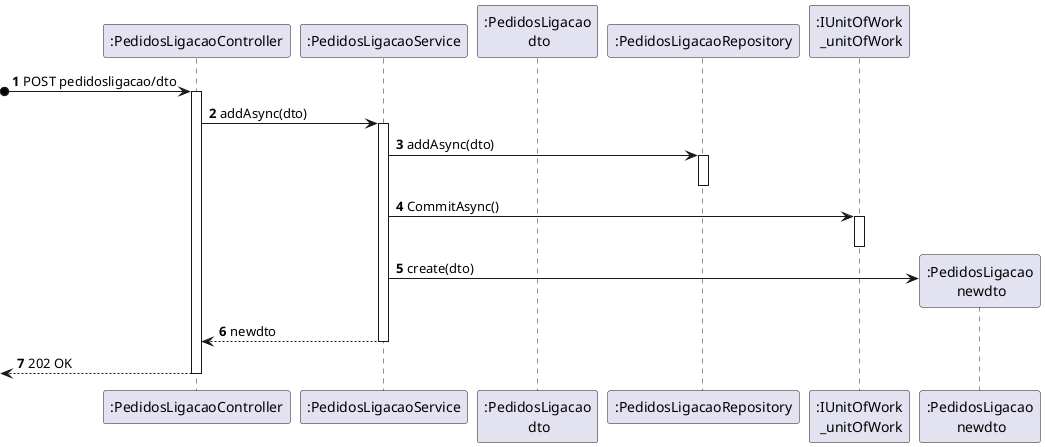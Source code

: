 @startuml
autonumber

participant ":PedidosLigacaoController" as CONTROLLER
participant ":PedidosLigacaoService" as SERVICE

participant ":PedidosLigacao\n dto" as DTO

participant ":PedidosLigacaoRepository" as REPOSITORY
participant ":IUnitOfWork\n _unitOfWork" as UNIT

participant ":PedidosLigacao\n newdto" as DTOx

?o-> CONTROLLER : POST pedidosligacao/dto
activate CONTROLLER
    CONTROLLER -> SERVICE : addAsync(dto)
    activate SERVICE
        SERVICE -> REPOSITORY : addAsync(dto)
        activate REPOSITORY
        deactivate REPOSITORY
        SERVICE -> UNIT : CommitAsync()
        activate UNIT
        deactivate UNIT
        SERVICE -> DTOx** : create(dto)
    SERVICE --> CONTROLLER : newdto
    deactivate SERVICE
    <--CONTROLLER : 202 OK
deactivate CONTROLLER

@enduml